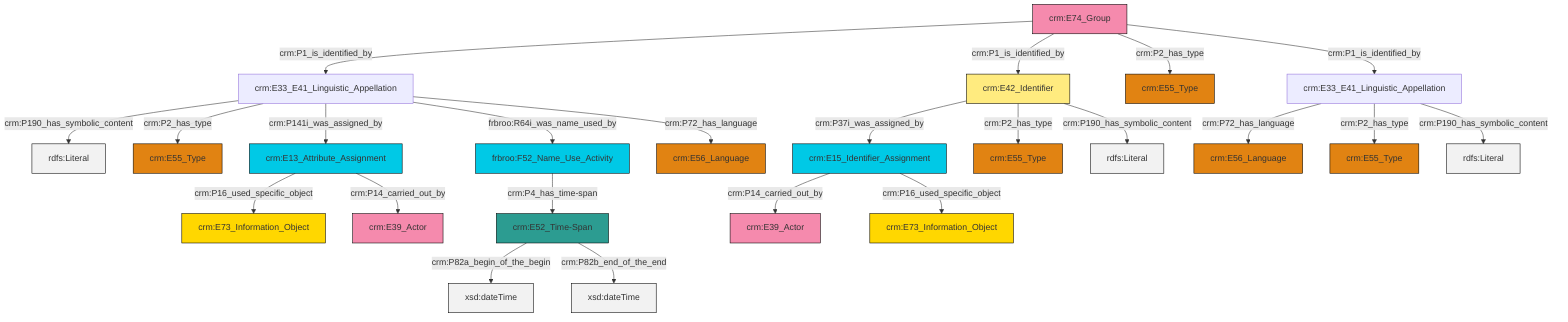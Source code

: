 graph TD
classDef Literal fill:#f2f2f2,stroke:#000000;
classDef CRM_Entity fill:#FFFFFF,stroke:#000000;
classDef Temporal_Entity fill:#00C9E6, stroke:#000000;
classDef Type fill:#E18312, stroke:#000000;
classDef Time-Span fill:#2C9C91, stroke:#000000;
classDef Appellation fill:#FFEB7F, stroke:#000000;
classDef Place fill:#008836, stroke:#000000;
classDef Persistent_Item fill:#B266B2, stroke:#000000;
classDef Conceptual_Object fill:#FFD700, stroke:#000000;
classDef Physical_Thing fill:#D2B48C, stroke:#000000;
classDef Actor fill:#f58aad, stroke:#000000;
classDef PC_Classes fill:#4ce600, stroke:#000000;
classDef Multi fill:#cccccc,stroke:#000000;

0["crm:E74_Group"]:::Actor -->|crm:P1_is_identified_by| 1["crm:E33_E41_Linguistic_Appellation"]:::Default
2["crm:E13_Attribute_Assignment"]:::Temporal_Entity -->|crm:P16_used_specific_object| 3["crm:E73_Information_Object"]:::Conceptual_Object
6["crm:E42_Identifier"]:::Appellation -->|crm:P37i_was_assigned_by| 7["crm:E15_Identifier_Assignment"]:::Temporal_Entity
7["crm:E15_Identifier_Assignment"]:::Temporal_Entity -->|crm:P14_carried_out_by| 8["crm:E39_Actor"]:::Actor
0["crm:E74_Group"]:::Actor -->|crm:P1_is_identified_by| 6["crm:E42_Identifier"]:::Appellation
2["crm:E13_Attribute_Assignment"]:::Temporal_Entity -->|crm:P14_carried_out_by| 12["crm:E39_Actor"]:::Actor
4["crm:E33_E41_Linguistic_Appellation"]:::Default -->|crm:P72_has_language| 13["crm:E56_Language"]:::Type
1["crm:E33_E41_Linguistic_Appellation"]:::Default -->|crm:P190_has_symbolic_content| 14[rdfs:Literal]:::Literal
1["crm:E33_E41_Linguistic_Appellation"]:::Default -->|crm:P2_has_type| 19["crm:E55_Type"]:::Type
1["crm:E33_E41_Linguistic_Appellation"]:::Default -->|crm:P141i_was_assigned_by| 2["crm:E13_Attribute_Assignment"]:::Temporal_Entity
1["crm:E33_E41_Linguistic_Appellation"]:::Default -->|frbroo:R64i_was_name_used_by| 20["frbroo:F52_Name_Use_Activity"]:::Temporal_Entity
0["crm:E74_Group"]:::Actor -->|crm:P2_has_type| 21["crm:E55_Type"]:::Type
4["crm:E33_E41_Linguistic_Appellation"]:::Default -->|crm:P2_has_type| 15["crm:E55_Type"]:::Type
1["crm:E33_E41_Linguistic_Appellation"]:::Default -->|crm:P72_has_language| 23["crm:E56_Language"]:::Type
7["crm:E15_Identifier_Assignment"]:::Temporal_Entity -->|crm:P16_used_specific_object| 9["crm:E73_Information_Object"]:::Conceptual_Object
6["crm:E42_Identifier"]:::Appellation -->|crm:P2_has_type| 28["crm:E55_Type"]:::Type
20["frbroo:F52_Name_Use_Activity"]:::Temporal_Entity -->|crm:P4_has_time-span| 29["crm:E52_Time-Span"]:::Time-Span
6["crm:E42_Identifier"]:::Appellation -->|crm:P190_has_symbolic_content| 33[rdfs:Literal]:::Literal
0["crm:E74_Group"]:::Actor -->|crm:P1_is_identified_by| 4["crm:E33_E41_Linguistic_Appellation"]:::Default
4["crm:E33_E41_Linguistic_Appellation"]:::Default -->|crm:P190_has_symbolic_content| 36[rdfs:Literal]:::Literal
29["crm:E52_Time-Span"]:::Time-Span -->|crm:P82a_begin_of_the_begin| 39[xsd:dateTime]:::Literal
29["crm:E52_Time-Span"]:::Time-Span -->|crm:P82b_end_of_the_end| 40[xsd:dateTime]:::Literal